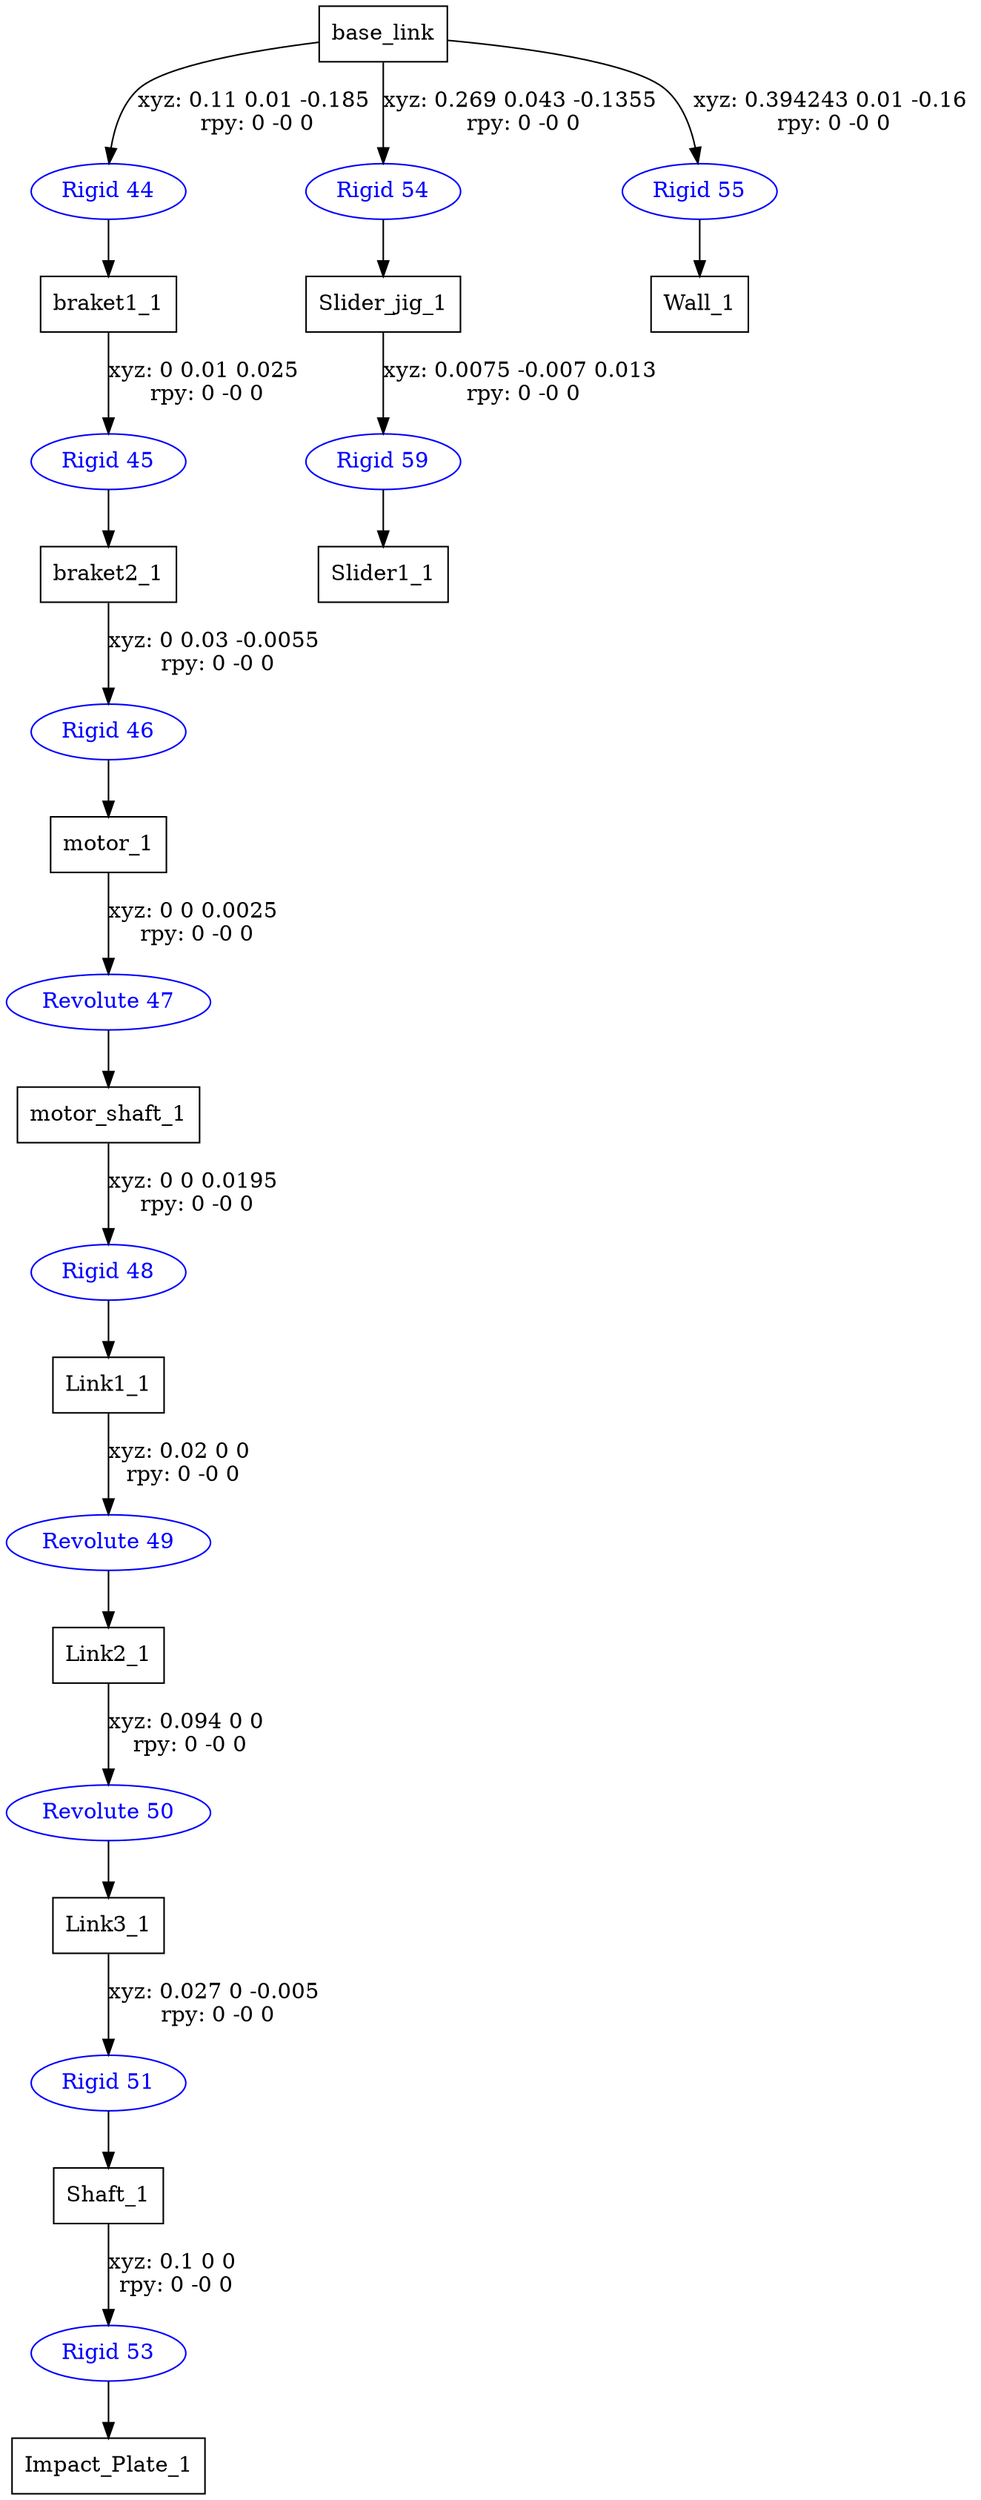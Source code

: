 digraph G {
node [shape=box];
"base_link" [label="base_link"];
"braket1_1" [label="braket1_1"];
"braket2_1" [label="braket2_1"];
"motor_1" [label="motor_1"];
"motor_shaft_1" [label="motor_shaft_1"];
"Link1_1" [label="Link1_1"];
"Link2_1" [label="Link2_1"];
"Link3_1" [label="Link3_1"];
"Shaft_1" [label="Shaft_1"];
"Impact_Plate_1" [label="Impact_Plate_1"];
"Slider_jig_1" [label="Slider_jig_1"];
"Slider1_1" [label="Slider1_1"];
"Wall_1" [label="Wall_1"];
node [shape=ellipse, color=blue, fontcolor=blue];
"base_link" -> "Rigid 44" [label="xyz: 0.11 0.01 -0.185 \nrpy: 0 -0 0"]
"Rigid 44" -> "braket1_1"
"braket1_1" -> "Rigid 45" [label="xyz: 0 0.01 0.025 \nrpy: 0 -0 0"]
"Rigid 45" -> "braket2_1"
"braket2_1" -> "Rigid 46" [label="xyz: 0 0.03 -0.0055 \nrpy: 0 -0 0"]
"Rigid 46" -> "motor_1"
"motor_1" -> "Revolute 47" [label="xyz: 0 0 0.0025 \nrpy: 0 -0 0"]
"Revolute 47" -> "motor_shaft_1"
"motor_shaft_1" -> "Rigid 48" [label="xyz: 0 0 0.0195 \nrpy: 0 -0 0"]
"Rigid 48" -> "Link1_1"
"Link1_1" -> "Revolute 49" [label="xyz: 0.02 0 0 \nrpy: 0 -0 0"]
"Revolute 49" -> "Link2_1"
"Link2_1" -> "Revolute 50" [label="xyz: 0.094 0 0 \nrpy: 0 -0 0"]
"Revolute 50" -> "Link3_1"
"Link3_1" -> "Rigid 51" [label="xyz: 0.027 0 -0.005 \nrpy: 0 -0 0"]
"Rigid 51" -> "Shaft_1"
"Shaft_1" -> "Rigid 53" [label="xyz: 0.1 0 0 \nrpy: 0 -0 0"]
"Rigid 53" -> "Impact_Plate_1"
"base_link" -> "Rigid 54" [label="xyz: 0.269 0.043 -0.1355 \nrpy: 0 -0 0"]
"Rigid 54" -> "Slider_jig_1"
"Slider_jig_1" -> "Rigid 59" [label="xyz: 0.0075 -0.007 0.013 \nrpy: 0 -0 0"]
"Rigid 59" -> "Slider1_1"
"base_link" -> "Rigid 55" [label="xyz: 0.394243 0.01 -0.16 \nrpy: 0 -0 0"]
"Rigid 55" -> "Wall_1"
}
